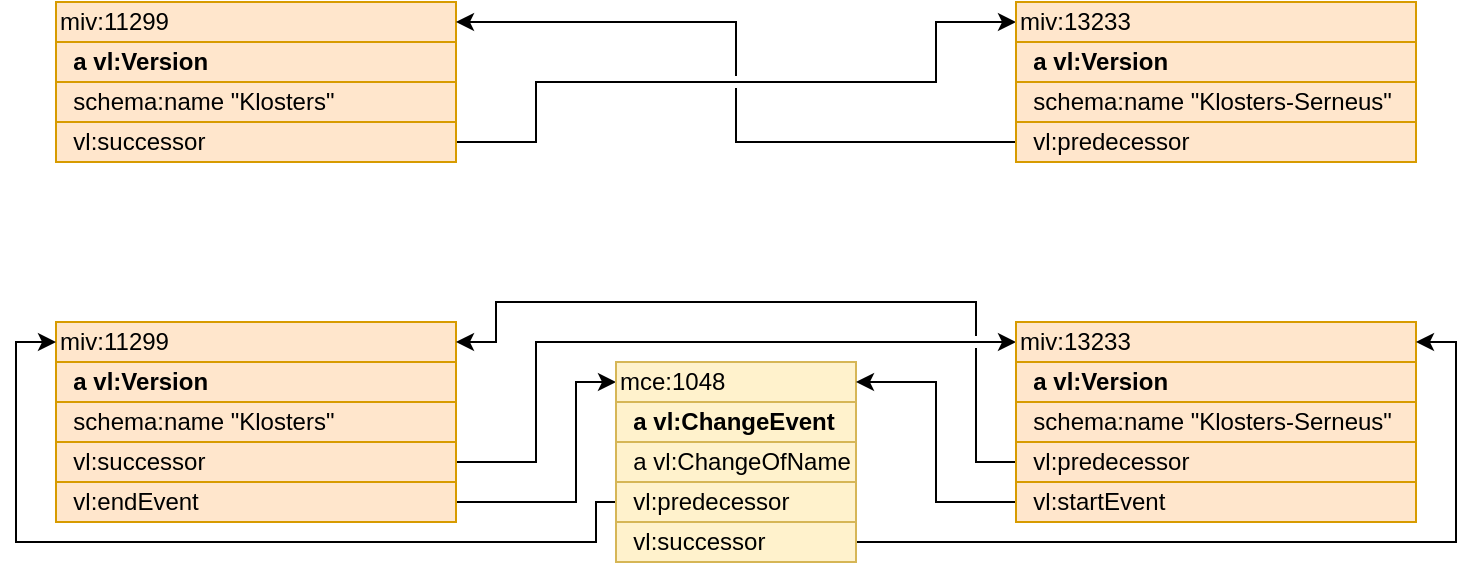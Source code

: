 <mxfile>
    <diagram id="3k591nsax1EwBoJLbr5g" name="Seite-1">
        <mxGraphModel dx="720" dy="587" grid="1" gridSize="10" guides="1" tooltips="1" connect="1" arrows="1" fold="1" page="1" pageScale="1" pageWidth="827" pageHeight="1169" math="0" shadow="0">
            <root>
                <mxCell id="0"/>
                <mxCell id="1" parent="0"/>
                <mxCell id="2" value="miv:11299" style="rounded=0;whiteSpace=wrap;html=1;fillColor=#ffe6cc;strokeColor=#d79b00;align=left;fontSize=12;" vertex="1" parent="1">
                    <mxGeometry x="40" y="200" width="200" height="20" as="geometry"/>
                </mxCell>
                <mxCell id="3" value="&lt;div style=&quot;font-size: 12px;&quot;&gt;&lt;b style=&quot;font-size: 12px;&quot;&gt;&amp;nbsp; a vl:Version&lt;/b&gt;&lt;br style=&quot;font-size: 12px;&quot;&gt;&lt;/div&gt;" style="rounded=0;whiteSpace=wrap;html=1;fillColor=#ffe6cc;strokeColor=#d79b00;align=left;fontSize=12;" vertex="1" parent="1">
                    <mxGeometry x="40" y="220" width="200" height="20" as="geometry"/>
                </mxCell>
                <mxCell id="4" style="edgeStyle=orthogonalEdgeStyle;html=1;exitX=1;exitY=0.5;exitDx=0;exitDy=0;entryX=0;entryY=0.5;entryDx=0;entryDy=0;rounded=0;" edge="1" parent="1" source="5" target="9">
                    <mxGeometry relative="1" as="geometry">
                        <mxPoint x="240" y="240" as="targetPoint"/>
                        <Array as="points">
                            <mxPoint x="300" y="290"/>
                            <mxPoint x="300" y="230"/>
                        </Array>
                    </mxGeometry>
                </mxCell>
                <mxCell id="5" value="&lt;div style=&quot;font-size: 12px;&quot; align=&quot;left&quot;&gt;&amp;nbsp; vl:endEvent&lt;/div&gt;" style="rounded=0;whiteSpace=wrap;html=1;fillColor=#ffe6cc;strokeColor=#d79b00;align=left;fontSize=12;" vertex="1" parent="1">
                    <mxGeometry x="40" y="280" width="200" height="20" as="geometry"/>
                </mxCell>
                <mxCell id="6" value="&amp;nbsp; schema:name &quot;Klosters&quot;" style="rounded=0;whiteSpace=wrap;html=1;fillColor=#ffe6cc;strokeColor=#d79b00;align=left;fontSize=12;" vertex="1" parent="1">
                    <mxGeometry x="40" y="240" width="200" height="20" as="geometry"/>
                </mxCell>
                <mxCell id="7" style="edgeStyle=orthogonalEdgeStyle;rounded=0;html=1;exitX=1;exitY=0.5;exitDx=0;exitDy=0;entryX=0;entryY=0.5;entryDx=0;entryDy=0;fontSize=10;" edge="1" parent="1" source="8" target="12">
                    <mxGeometry relative="1" as="geometry">
                        <Array as="points">
                            <mxPoint x="280" y="270"/>
                            <mxPoint x="280" y="210"/>
                        </Array>
                    </mxGeometry>
                </mxCell>
                <mxCell id="8" value="&amp;nbsp; vl:successor" style="rounded=0;whiteSpace=wrap;html=1;fillColor=#ffe6cc;strokeColor=#d79b00;align=left;fontSize=12;" vertex="1" parent="1">
                    <mxGeometry x="40" y="260" width="200" height="20" as="geometry"/>
                </mxCell>
                <mxCell id="9" value="mce:1048" style="rounded=0;whiteSpace=wrap;html=1;fillColor=#fff2cc;strokeColor=#d6b656;align=left;fontSize=12;" vertex="1" parent="1">
                    <mxGeometry x="320" y="220" width="120" height="20" as="geometry"/>
                </mxCell>
                <mxCell id="10" value="&lt;b style=&quot;font-size: 12px;&quot;&gt;&amp;nbsp; a vl:ChangeEvent&lt;/b&gt;" style="rounded=0;whiteSpace=wrap;html=1;fillColor=#fff2cc;strokeColor=#d6b656;align=left;fontSize=12;" vertex="1" parent="1">
                    <mxGeometry x="320" y="240" width="120" height="20" as="geometry"/>
                </mxCell>
                <mxCell id="11" value="&amp;nbsp; a vl:ChangeOfName" style="rounded=0;whiteSpace=wrap;html=1;fillColor=#fff2cc;strokeColor=#d6b656;align=left;fontSize=12;" vertex="1" parent="1">
                    <mxGeometry x="320" y="260" width="120" height="20" as="geometry"/>
                </mxCell>
                <mxCell id="12" value="miv:13233" style="rounded=0;whiteSpace=wrap;html=1;fillColor=#ffe6cc;strokeColor=#d79b00;align=left;fontSize=12;" vertex="1" parent="1">
                    <mxGeometry x="520" y="200" width="200" height="20" as="geometry"/>
                </mxCell>
                <mxCell id="13" value="&lt;div style=&quot;font-size: 12px;&quot;&gt;&lt;b style=&quot;font-size: 12px;&quot;&gt;&amp;nbsp; a vl:Version&lt;/b&gt;&lt;br style=&quot;font-size: 12px;&quot;&gt;&lt;/div&gt;" style="rounded=0;whiteSpace=wrap;html=1;fillColor=#ffe6cc;strokeColor=#d79b00;align=left;fontSize=12;" vertex="1" parent="1">
                    <mxGeometry x="520" y="220" width="200" height="20" as="geometry"/>
                </mxCell>
                <mxCell id="14" style="edgeStyle=orthogonalEdgeStyle;rounded=0;html=1;exitX=0;exitY=0.5;exitDx=0;exitDy=0;entryX=1;entryY=0.5;entryDx=0;entryDy=0;fontSize=10;" edge="1" parent="1" source="15" target="9">
                    <mxGeometry relative="1" as="geometry">
                        <mxPoint x="480" y="230" as="targetPoint"/>
                    </mxGeometry>
                </mxCell>
                <mxCell id="15" value="&lt;div style=&quot;font-size: 12px;&quot; align=&quot;left&quot;&gt;&amp;nbsp; vl:startEvent&lt;/div&gt;" style="rounded=0;whiteSpace=wrap;html=1;fillColor=#ffe6cc;strokeColor=#d79b00;align=left;fontSize=12;" vertex="1" parent="1">
                    <mxGeometry x="520" y="280" width="200" height="20" as="geometry"/>
                </mxCell>
                <mxCell id="16" value="&amp;nbsp; schema:name &quot;Klosters-Serneus&quot;" style="rounded=0;whiteSpace=wrap;html=1;fillColor=#ffe6cc;strokeColor=#d79b00;align=left;fontSize=12;" vertex="1" parent="1">
                    <mxGeometry x="520" y="240" width="200" height="20" as="geometry"/>
                </mxCell>
                <mxCell id="17" value="miv:11299" style="rounded=0;whiteSpace=wrap;html=1;fillColor=#ffe6cc;strokeColor=#d79b00;align=left;fontSize=12;" vertex="1" parent="1">
                    <mxGeometry x="40" y="40" width="200" height="20" as="geometry"/>
                </mxCell>
                <mxCell id="18" value="&lt;div style=&quot;font-size: 12px;&quot;&gt;&lt;b style=&quot;font-size: 12px;&quot;&gt;&amp;nbsp; a vl:Version&lt;/b&gt;&lt;br style=&quot;font-size: 12px;&quot;&gt;&lt;/div&gt;" style="rounded=0;whiteSpace=wrap;html=1;fillColor=#ffe6cc;strokeColor=#d79b00;align=left;fontSize=12;" vertex="1" parent="1">
                    <mxGeometry x="40" y="60" width="200" height="20" as="geometry"/>
                </mxCell>
                <mxCell id="20" value="&amp;nbsp; schema:name &quot;Klosters&quot;" style="rounded=0;whiteSpace=wrap;html=1;fillColor=#ffe6cc;strokeColor=#d79b00;align=left;fontSize=12;" vertex="1" parent="1">
                    <mxGeometry x="40" y="80" width="200" height="20" as="geometry"/>
                </mxCell>
                <mxCell id="28" style="edgeStyle=orthogonalEdgeStyle;rounded=0;html=1;exitX=1;exitY=0.5;exitDx=0;exitDy=0;entryX=0;entryY=0.5;entryDx=0;entryDy=0;jumpStyle=arc;" edge="1" parent="1" source="21" target="22">
                    <mxGeometry relative="1" as="geometry">
                        <Array as="points">
                            <mxPoint x="280" y="110"/>
                            <mxPoint x="280" y="80"/>
                            <mxPoint x="480" y="80"/>
                            <mxPoint x="480" y="50"/>
                        </Array>
                    </mxGeometry>
                </mxCell>
                <mxCell id="21" value="&amp;nbsp; vl:successor" style="rounded=0;whiteSpace=wrap;html=1;fillColor=#ffe6cc;strokeColor=#d79b00;align=left;fontSize=12;" vertex="1" parent="1">
                    <mxGeometry x="40" y="100" width="200" height="20" as="geometry"/>
                </mxCell>
                <mxCell id="22" value="miv:13233" style="rounded=0;whiteSpace=wrap;html=1;fillColor=#ffe6cc;strokeColor=#d79b00;align=left;fontSize=12;" vertex="1" parent="1">
                    <mxGeometry x="520" y="40" width="200" height="20" as="geometry"/>
                </mxCell>
                <mxCell id="23" value="&lt;div style=&quot;font-size: 12px;&quot;&gt;&lt;b style=&quot;font-size: 12px;&quot;&gt;&amp;nbsp; a vl:Version&lt;/b&gt;&lt;br style=&quot;font-size: 12px;&quot;&gt;&lt;/div&gt;" style="rounded=0;whiteSpace=wrap;html=1;fillColor=#ffe6cc;strokeColor=#d79b00;align=left;fontSize=12;" vertex="1" parent="1">
                    <mxGeometry x="520" y="60" width="200" height="20" as="geometry"/>
                </mxCell>
                <mxCell id="25" value="&amp;nbsp; schema:name &quot;Klosters-Serneus&quot;" style="rounded=0;whiteSpace=wrap;html=1;fillColor=#ffe6cc;strokeColor=#d79b00;align=left;fontSize=12;" vertex="1" parent="1">
                    <mxGeometry x="520" y="80" width="200" height="20" as="geometry"/>
                </mxCell>
                <mxCell id="27" style="edgeStyle=orthogonalEdgeStyle;html=1;exitX=0;exitY=0.5;exitDx=0;exitDy=0;entryX=1;entryY=0.5;entryDx=0;entryDy=0;rounded=0;jumpStyle=gap;" edge="1" parent="1" source="26" target="17">
                    <mxGeometry relative="1" as="geometry"/>
                </mxCell>
                <mxCell id="26" value="&amp;nbsp; vl:predecessor" style="rounded=0;whiteSpace=wrap;html=1;fillColor=#ffe6cc;strokeColor=#d79b00;align=left;fontSize=12;" vertex="1" parent="1">
                    <mxGeometry x="520" y="100" width="200" height="20" as="geometry"/>
                </mxCell>
                <mxCell id="33" style="edgeStyle=orthogonalEdgeStyle;rounded=0;html=1;exitX=0;exitY=0.5;exitDx=0;exitDy=0;entryX=0;entryY=0.5;entryDx=0;entryDy=0;" edge="1" parent="1" source="29" target="2">
                    <mxGeometry relative="1" as="geometry">
                        <Array as="points">
                            <mxPoint x="310" y="290"/>
                            <mxPoint x="310" y="310"/>
                            <mxPoint x="20" y="310"/>
                            <mxPoint x="20" y="210"/>
                        </Array>
                    </mxGeometry>
                </mxCell>
                <mxCell id="29" value="&amp;nbsp; vl:predecessor" style="rounded=0;whiteSpace=wrap;html=1;fillColor=#fff2cc;strokeColor=#d6b656;align=left;fontSize=12;" vertex="1" parent="1">
                    <mxGeometry x="320" y="280" width="120" height="20" as="geometry"/>
                </mxCell>
                <mxCell id="34" style="edgeStyle=orthogonalEdgeStyle;rounded=0;html=1;exitX=1;exitY=0.5;exitDx=0;exitDy=0;entryX=1;entryY=0.5;entryDx=0;entryDy=0;" edge="1" parent="1" source="30" target="12">
                    <mxGeometry relative="1" as="geometry">
                        <Array as="points">
                            <mxPoint x="740" y="310"/>
                            <mxPoint x="740" y="210"/>
                        </Array>
                    </mxGeometry>
                </mxCell>
                <mxCell id="30" value="&amp;nbsp; vl:successor" style="rounded=0;whiteSpace=wrap;html=1;fillColor=#fff2cc;strokeColor=#d6b656;align=left;fontSize=12;" vertex="1" parent="1">
                    <mxGeometry x="320" y="300" width="120" height="20" as="geometry"/>
                </mxCell>
                <mxCell id="32" style="edgeStyle=orthogonalEdgeStyle;rounded=0;html=1;exitX=0;exitY=0.5;exitDx=0;exitDy=0;entryX=1;entryY=0.5;entryDx=0;entryDy=0;jumpStyle=gap;" edge="1" parent="1" source="31" target="2">
                    <mxGeometry relative="1" as="geometry">
                        <Array as="points">
                            <mxPoint x="500" y="270"/>
                            <mxPoint x="500" y="190"/>
                            <mxPoint x="260" y="190"/>
                            <mxPoint x="260" y="210"/>
                        </Array>
                    </mxGeometry>
                </mxCell>
                <mxCell id="31" value="&amp;nbsp; vl:predecessor" style="rounded=0;whiteSpace=wrap;html=1;fillColor=#ffe6cc;strokeColor=#d79b00;align=left;fontSize=12;" vertex="1" parent="1">
                    <mxGeometry x="520" y="260" width="200" height="20" as="geometry"/>
                </mxCell>
            </root>
        </mxGraphModel>
    </diagram>
</mxfile>